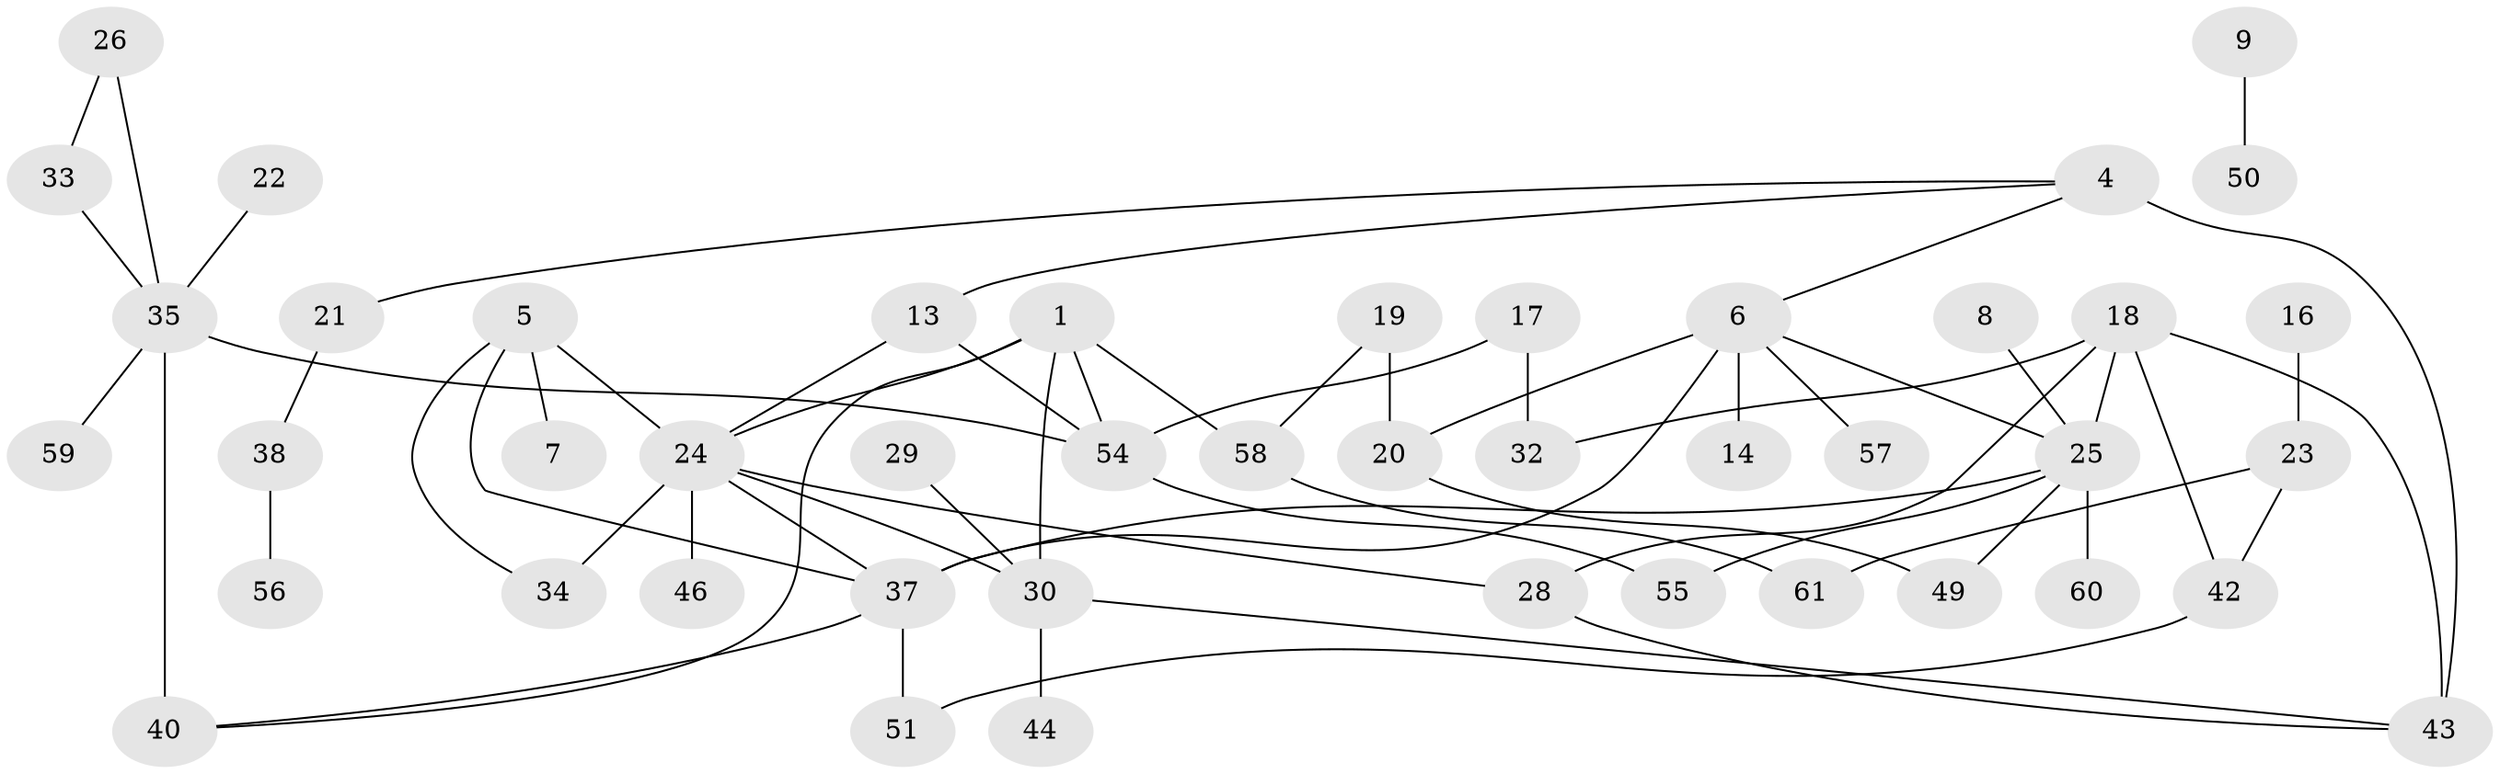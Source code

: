 // original degree distribution, {3: 0.18604651162790697, 0: 0.13953488372093023, 5: 0.03875968992248062, 4: 0.10077519379844961, 2: 0.27906976744186046, 1: 0.24806201550387597, 7: 0.007751937984496124}
// Generated by graph-tools (version 1.1) at 2025/48/03/04/25 22:48:22]
// undirected, 45 vertices, 62 edges
graph export_dot {
  node [color=gray90,style=filled];
  1;
  4;
  5;
  6;
  7;
  8;
  9;
  13;
  14;
  16;
  17;
  18;
  19;
  20;
  21;
  22;
  23;
  24;
  25;
  26;
  28;
  29;
  30;
  32;
  33;
  34;
  35;
  37;
  38;
  40;
  42;
  43;
  44;
  46;
  49;
  50;
  51;
  54;
  55;
  56;
  57;
  58;
  59;
  60;
  61;
  1 -- 24 [weight=1.0];
  1 -- 30 [weight=1.0];
  1 -- 40 [weight=1.0];
  1 -- 54 [weight=1.0];
  1 -- 58 [weight=1.0];
  4 -- 6 [weight=1.0];
  4 -- 13 [weight=1.0];
  4 -- 21 [weight=1.0];
  4 -- 43 [weight=3.0];
  5 -- 7 [weight=1.0];
  5 -- 24 [weight=2.0];
  5 -- 34 [weight=1.0];
  5 -- 37 [weight=2.0];
  6 -- 14 [weight=2.0];
  6 -- 20 [weight=1.0];
  6 -- 25 [weight=1.0];
  6 -- 37 [weight=1.0];
  6 -- 57 [weight=1.0];
  8 -- 25 [weight=1.0];
  9 -- 50 [weight=1.0];
  13 -- 24 [weight=1.0];
  13 -- 54 [weight=1.0];
  16 -- 23 [weight=1.0];
  17 -- 32 [weight=1.0];
  17 -- 54 [weight=1.0];
  18 -- 25 [weight=1.0];
  18 -- 28 [weight=1.0];
  18 -- 32 [weight=1.0];
  18 -- 42 [weight=1.0];
  18 -- 43 [weight=1.0];
  19 -- 20 [weight=2.0];
  19 -- 58 [weight=1.0];
  20 -- 49 [weight=1.0];
  21 -- 38 [weight=1.0];
  22 -- 35 [weight=1.0];
  23 -- 42 [weight=1.0];
  23 -- 61 [weight=1.0];
  24 -- 28 [weight=1.0];
  24 -- 30 [weight=1.0];
  24 -- 34 [weight=2.0];
  24 -- 37 [weight=1.0];
  24 -- 46 [weight=1.0];
  25 -- 37 [weight=1.0];
  25 -- 49 [weight=1.0];
  25 -- 55 [weight=1.0];
  25 -- 60 [weight=1.0];
  26 -- 33 [weight=1.0];
  26 -- 35 [weight=1.0];
  28 -- 43 [weight=1.0];
  29 -- 30 [weight=1.0];
  30 -- 43 [weight=1.0];
  30 -- 44 [weight=1.0];
  33 -- 35 [weight=1.0];
  35 -- 40 [weight=3.0];
  35 -- 54 [weight=1.0];
  35 -- 59 [weight=1.0];
  37 -- 40 [weight=1.0];
  37 -- 51 [weight=1.0];
  38 -- 56 [weight=1.0];
  42 -- 51 [weight=1.0];
  54 -- 55 [weight=1.0];
  58 -- 61 [weight=1.0];
}
